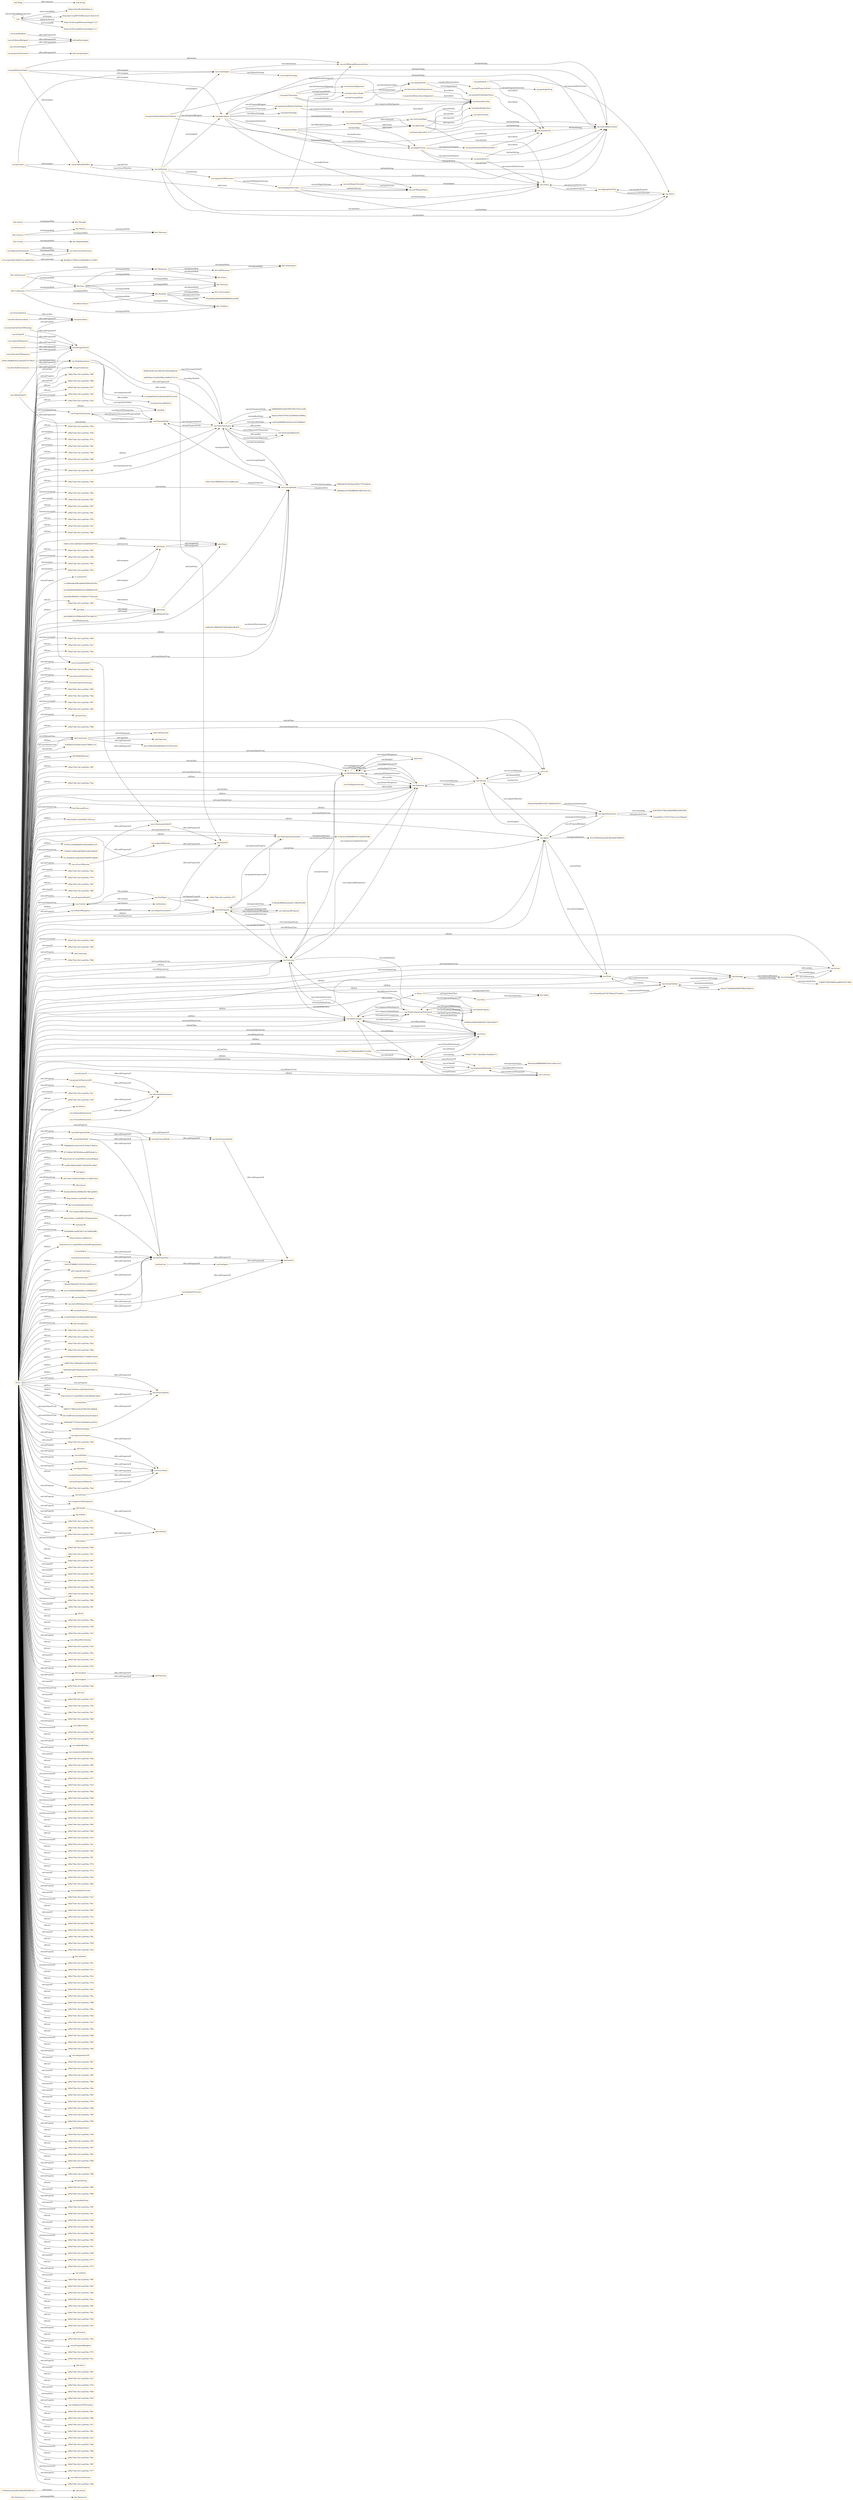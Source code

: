digraph ar2dtool_diagram { 
rankdir=LR;
size="1501"
node [shape = rectangle, color="orange"]; "bhv:Dominance" "odrl:Action" "odrl:LeftOperand" "3e0911f9fd89cd5a140a2f3f753794c9" "0cff3b633cf2cb8e5cfeda75f9921a1f" "odrl:RightOperand" "vae:PropertyTaxonomy" "bhv:PersonalFocus" "bhv:Hedonism" "vae:NodeImportance" "http://xmlns.com/foaf/0.1/Person" "bdfdbbb681babd5369729275e5a12afd" "9aabcce0d101876a7220940dc43df6ba" "bhv:Universalism" "7b7f413c5da9d8d456c56a2a606ccce5" "d5f1e761b7ff58f0d32101142864cad1" "vae:Value" "bhv:Stimulation" "odrl:Policy" "bhv:Achievement" "bhv:Value" "17febd2133645ed87fd633e0047d02d5" "41c5e40dc8c1dabcd42676485974db9d" "odrl:Operator" "6dcd6f1e739361a3cf82900b17c33483" "b10a5acee08efdf839197ad22f501f8a" "vae:VaeProperty" "7698d6fe97e93e518187420ef7cf943d" "8715494a7467b026eaceaf6f3b2a8c1a" "vae:Outcome" "http://www.w3.org/2006/vcard/ns#Agent" "vae:MultiInputOutcome" "be9183b10796a5af443f89d33d618363" "vae:AlignmentStatement" "bhv:Dependability" "bhv:Caring" "odrl:Asset" "bhv:Nature" "vae:Generalization" "cacff4c36891d5bf01750436591e49ef" "43c433902f22ae56074bc9428760067b" "vae:Context" "vae:VaeStatement" "vae:ActionOnState" "dul:Agent" "9d9bb401670bc9aa2382e77551dfbc6c" "vae:ValueTaxonomy" "bhv:Security" "vae:ConceptNode" "e827c6b15595952939db13130f457024" "rdfs:Literal" "bhv:Tolerance" "vae:System" "0a5ebe29d542c0688b30e7dff1aa8494" "bhv:Humility" "27606379561fbff32eadf81fb3017964" "http://xmlns.com/foaf/0.1/Agent" "f4d9121bfc1a863b025c26d65fb90764" "d4ea517d38d8e6084f97ffbd236d4221" "odrl:Party" "cc7ca16a51b815d92d73ce14fa67fcae" "vae:Norm" "bhv:GrowthAndAnxietyFree" "vae:User" "vae:Sequence" "vae:AgentStatement" "f52a6288ad469ad0660f98fe8cec636f" "http://xmlns.com/foaf/0.1/Organization" "e859fa4cf39db3d88259c72db53e6457" "bhv:Tradition" "0db9d4a1407892ff8b6b7d6674c6c1b2" "vae:VaeObject" "60d81db3bc5ea19810fc35402ab8d16e" "vc:Value" "vae:TaxonomyAlignment" "xsd:anyURI" "vae:Strategy" "vae:Agent" "bhv:Benevolence" "vae:FinalInputOutcome" "bhv:Conformity" "vae:Action" "6243bb0fce3afd25027c3e7daf81b8fb" "http://schema.org/Person" "http://www.w3.org/2006/vcard/ns#Organization" "d616a5aafdf866064670cb116fece7e4" "bhv:Resources" "fce9147989ffe7c02543192a5f1caccc" "vae:AwarenessStatement" "vae:ActingAgent" "odrl:LogicalConstraint" "vae:ValueConcept" "vae:PropertyNode" "vae:ValueProperty" "vae:ValueComparisonStatement" "dul:Event" "38aa935fd0ebf073f159c7ac86bb7f15" "vae:Criterion" "bhv:Thought" "81e19eba620e2673672f6ee257ea461e" "vae:State" "bhv:Face" "0fae0c93bfc8993230213db6a41f201f" "cdc12500fe8390066801e19f598fd4d7" "vae:VaePropertyStatement" "a7ad2f7f2947222388ee95f69348c04e" "bhv:SocialFocus" "a7bf2e775f417cfb458ee7fcb94be71c" "1c1df40e49a2983ab84443945e507fdc" "odrl:Constraint" "7aead03f2127763737da13c2a7d0abe9" "vae:OptimizedProperty" "178c9a0ceaa2ee0b1844d39f24861fe2" "2701f93484b062056b371e0fd651be04" "bhv:Action" "21cfaab659cf103a0b30ac88353ccdc8" "c296b72fe1799ba66cf14a3942c8726c" "odrl:Rule" "6495a403a6670ae6aea018c6f138d55b" "bhv:Power" "vae:ImportanceRelation" "6ec1d38f3af024d83bb20721935ca322" "be2e5f6cf98e691133580a07176d1ea8" "a0b629ae134cbb209bac5af0b437a7cd" "http://schema.org/Organization" "b7bb5dc8989ade2ad5d112fba581df4f" "http://www.w3.org/2006/vcard/ns#Individual" "eb472b4990ffc2bed3c21cb232098af2" "badc07494e47774984cb828b5337a2bd" "bc24b994f3826f4842631e86f8ba67d9" "vae:ArgumentStatement" "69bf7277f99cdcd5e479f2256138d9e6" "a02c9d6634105f4be9cfb578c3dde747" "bhv:SelfDirection" "bhv:Concern" "bhv:SelfProtectionAndAnxietyAvoidance" "200f28d87751935c522b04dc0cab522c" "cab6ae87c980824872081bd6ee28c834" ; /*classes style*/
	"bhv:Action" -> "bhv:Thought" [ label = "owl:disjointWith" ];
	"vae:isInputOfSequence" -> "dul:isProperPartOf" [ label = "rdfs:subPropertyOf" ];
	"dul:isProperPartOf" -> "dul:isPartOf" [ label = "rdfs:subPropertyOf" ];
	"vae:hasConceptNode" -> "vae:hasTaxonomyNode" [ label = "rdfs:subPropertyOf" ];
	"vae:ConceptNode" -> "vae:PropertyNode" [ label = "owl:disjointWith" ];
	"vae:argumentAlign" -> "vae:criterionAlign" [ label = "vae:isBasedOnCriterion" ];
	"vae:argumentAlign" -> "vae:alignPremise" [ label = "vae:hasPremise" ];
	"vae:argumentAlign" -> "vae:alignClaim" [ label = "vae:hasClaim" ];
	"vae:argumentAlign" -> "vae:taxProblemContext" [ label = "dul:hasSetting" ];
	"vae:isTaxonomyNodeOf" -> "dul:isPartOf" [ label = "rdfs:subPropertyOf" ];
	"vae:proposesStatement" -> "dul:conceptualizes" [ label = "rdfs:subPropertyOf" ];
	"vae:ArgumentStatement" -> "d616a5aafdf866064670cb116fece7e4" [ label = "owl:equivalentClass" ];
	"vae:hasTaxonomyNode" -> "dul:hasPart" [ label = "rdfs:subPropertyOf" ];
	"vae:giniPropertyNode" -> "vae:giniIndexProp" [ label = "vae:hasPropertyTaxonomy" ];
	"vae:benvolenceNodeImportance" -> "vae:benevolenceTax" [ label = "dul:isAbout" ];
	"vae:directlyGeneralizes" -> "vae:generalizes" [ label = "rdfs:subPropertyOf" ];
	"vae:multiInputOutcome2" -> "vae:actOfPayingTaxes" [ label = "vae:hasOutcome" ];
	"vae:multiInputOutcome2" -> "vae:state2" [ label = "vae:hasInput" ];
	"bhv:Hedonism" -> "bhv:Stimulation" [ label = "owl:disjointWith" ];
	"bhv:Hedonism" -> "bhv:SelfDirection" [ label = "owl:disjointWith" ];
	"bhv:Hedonism" -> "bhv:Power" [ label = "owl:disjointWith" ];
	"vae:isPremiseOf" -> "dul:isProperPartOf" [ label = "rdfs:subPropertyOf" ];
	"vae:isTestedInStatement" -> "vae:isPresentInStatement" [ label = "rdfs:subPropertyOf" ];
	"vae:giniIndex0_3" -> "vae:state1" [ label = "vae:measuredOnOutcome" ];
	"vae:giniIndex0_3" -> "vae:equalityTax" [ label = "dul:isAbout" ];
	"vae:madeByAgent" -> "dul:hasParticipant" [ label = "rdfs:subPropertyOf" ];
	"vae:isOutcomeOfSequence" -> "dul:isProperPartOf" [ label = "rdfs:subPropertyOf" ];
	"vae:hasInput" -> "dul:hasProperPart" [ label = "rdfs:subPropertyOf" ];
	"vae:hasUser" -> "vae:hasAgent" [ label = "rdfs:subPropertyOf" ];
	"vae:equalityTax" -> "vae:taxProblemContext" [ label = "dul:hasSetting" ];
	"bhv:SelfDirection" -> "bhv:Stimulation" [ label = "owl:disjointWith" ];
	"vae:hasActionOnState" -> "dul:hasProperPart" [ label = "rdfs:subPropertyOf" ];
	"vae:AgentStatement" -> "7aead03f2127763737da13c2a7d0abe9" [ label = "owl:equivalentClass" ];
	"vae:hasPropertyNode" -> "vae:hasTaxonomyNode" [ label = "rdfs:subPropertyOf" ];
	"vae:hasPropertyNode" -> "dul:hasProperPart" [ label = "rdfs:subPropertyOf" ];
	"vae:payMinimumTaxes" -> "vae:problemModeller" [ label = "odrl:assigner" ];
	"vae:payMinimumTaxes" -> "vae:payerAgent" [ label = "odrl:assignee" ];
	"vae:payMinimumTaxes" -> "vae:evaderAgent" [ label = "odrl:assignee" ];
	"vae:payMinimumTaxes" -> "vae:actOfPayingMiniumumTaxes" [ label = "odrl:action" ];
	"vae:equalityNode" -> "vae:equalityNodeImportance" [ label = "vae:hasImportance" ];
	"vae:equalityNode" -> "vae:giniPropertyNode" [ label = "vae:directlyGeneralizes" ];
	"vae:hasPropertyOfSuperior" -> "vae:coversItem" [ label = "rdfs:subPropertyOf" ];
	"vae:isPropertyNodeOf" -> "vae:isTaxonomyNodeOf" [ label = "rdfs:subPropertyOf" ];
	"vae:hasOutcome" -> "dul:hasProperPart" [ label = "rdfs:subPropertyOf" ];
	"vae:alignPremise" -> "vae:equalityTax" [ label = "vae:withValue" ];
	"vae:alignPremise" -> "vae:state2" [ label = "vae:onEntity" ];
	"vae:alignPremise" -> "vae:giniIndexSatisfiedThreshold0_7" [ label = "vae:expressesProperty" ];
	"vae:alignPremise" -> "vae:giniIndex0_9" [ label = "vae:expressesProperty" ];
	"vae:alignPremise" -> "vae:taxProblemContext" [ label = "dul:hasSetting" ];
	"bhv:Dominance" -> "bhv:Resources" [ label = "owl:disjointWith" ];
	"vae:isEntityOf" -> "vae:isPresentInStatement" [ label = "rdfs:subPropertyOf" ];
	"vae:Value" -> "bhv:Value" [ label = "owl:equivalentClass" ];
	"vae:MultiInputOutcome" -> "vae:Sequence" [ label = "rdfs:seeAlso" ];
	"vae:propertyExpressedAt" -> "vae:isPresentInStatement" [ label = "rdfs:subPropertyOf" ];
	"vae:payerAgent" -> "vae:importanceRelationTaxPayer" [ label = "vae:proposesStatement" ];
	"vae:payerAgent" -> "vae:argumentAlign" [ label = "vae:proposesStatement" ];
	"vae:payerAgent" -> "vae:alignPremise" [ label = "vae:proposesStatement" ];
	"vae:payerAgent" -> "vae:alignClaim" [ label = "vae:proposesStatement" ];
	"vae:payerAgent" -> "vae:actOfPayingTaxes" [ label = "vae:makesAction" ];
	"vae:payerAgent" -> "vae:payerStrategy" [ label = "vae:followsStrategy" ];
	"vae:payerAgent" -> "vae:taxProblemContext" [ label = "dul:hasSetting" ];
	"vae:hasState" -> "dul:isParticipantIn" [ label = "rdfs:subPropertyOf" ];
	"vae:AwarenessStatement" -> "vae:AlignmentStatement" [ label = "rdfs:seeAlso" ];
	"vae:isConceptNodeOf" -> "vae:isTaxonomyNodeOf" [ label = "rdfs:subPropertyOf" ];
	"bhv:Caring" -> "bhv:Dependability" [ label = "owl:disjointWith" ];
	"vae:payTaxes" -> "vae:problemModeller" [ label = "odrl:assigner" ];
	"vae:payTaxes" -> "vae:evaderAgent" [ label = "odrl:assignee" ];
	"vae:payTaxes" -> "vae:actOfPayingTaxes" [ label = "odrl:action" ];
	"vae:hasRootNode" -> "vae:hasConceptNode" [ label = "rdfs:subPropertyOf" ];
	"vae:hasRootNode" -> "dul:hasProperPart" [ label = "rdfs:subPropertyOf" ];
	"vae:isAgentOfSystem" -> "dul:isPartOf" [ label = "rdfs:subPropertyOf" ];
	"vae:aggregationSum" -> "vae:state2" [ label = "vae:measuredOnOutcome" ];
	"vae:aggregationSum" -> "vae:state1" [ label = "vae:measuredOnOutcome" ];
	"vae:ValueConcept" -> "vc:Value" [ label = "rdfs:seeAlso" ];
	"vae:state1" -> "vae:aggregationSum" [ label = "vae:satisfiesProperty" ];
	"vae:ActingAgent" -> "27606379561fbff32eadf81fb3017964" [ label = "owl:equivalentClass" ];
	"vae:isInputOutcomeOf" -> "dul:isPartOf" [ label = "rdfs:subPropertyOf" ];
	"bhv:Concern" -> "bhv:Tolerance" [ label = "owl:disjointWith" ];
	"bhv:Concern" -> "bhv:Nature" [ label = "owl:disjointWith" ];
	"vae:payerTaxonomy" -> "vae:taxonomAlignment" [ label = "vae:hasTaxonomyAlignment" ];
	"vae:payerTaxonomy" -> "vae:benevolenceNode" [ label = "vae:hasRootNode" ];
	"vae:payerTaxonomy" -> "vae:equalityNode" [ label = "vae:hasConceptNode" ];
	"vae:payerTaxonomy" -> "vae:benevolenceNode" [ label = "vae:hasConceptNode" ];
	"vae:giniIndex0_9" -> "vae:state2" [ label = "vae:measuredOnOutcome" ];
	"vae:giniIndex0_9" -> "vae:equalityTax" [ label = "dul:isAbout" ];
	"vae:isRootNodeOf" -> "vae:isConceptNodeOf" [ label = "rdfs:subPropertyOf" ];
	"vae:isRootNodeOf" -> "dul:isProperPartOf" [ label = "rdfs:subPropertyOf" ];
	"vae:problemModeller" -> "vae:taxSystem" [ label = "vae:isUserOfSystem" ];
	"vae:expressesProperty" -> "vae:coversItem" [ label = "rdfs:subPropertyOf" ];
	"vae:directlyParticularizes" -> "vae:particularizes" [ label = "rdfs:subPropertyOf" ];
	"vae:taxSystem" -> "vae:problemModeller" [ label = "vae:hasUser" ];
	"vae:taxSystem" -> "vae:sequenceOfOutcomes" [ label = "vae:hasTrace" ];
	"vae:taxSystem" -> "vae:state2" [ label = "vae:hasState" ];
	"vae:taxSystem" -> "vae:state1" [ label = "vae:hasState" ];
	"vae:taxSystem" -> "vae:payerAgent" [ label = "vae:hasAgent" ];
	"vae:taxSystem" -> "vae:evaderAgent" [ label = "vae:hasAgent" ];
	"vae:taxSystem" -> "vae:taxProblemContext" [ label = "dul:hasSetting" ];
	"vae:hasAgent" -> "dul:hasPart" [ label = "rdfs:subPropertyOf" ];
	"vae:isFollowedByAgent" -> "dul:hasParticipant" [ label = "rdfs:subPropertyOf" ];
	"bhv:Nature" -> "bhv:Tolerance" [ label = "owl:disjointWith" ];
	"vae:criterionAlign" -> "vae:alignPremise" [ label = "odrl:target" ];
	"vae:criterionAlign" -> "vae:constraintAlign" [ label = "odrl:constraint" ];
	"vae:criterionAlign" -> "vae:alignClaim" [ label = "odrl:action" ];
	"vae:criterionAlign" -> "vae:benevolenceTax" [ label = "dul:isAbout" ];
	"vae:ValueComparisonStatement" -> "e859fa4cf39db3d88259c72db53e6457" [ label = "owl:equivalentClass" ];
	"vae:ValueTaxonomy" -> "vae:TaxonomyAlignment" [ label = "rdfs:seeAlso" ];
	"vae:ValueTaxonomy" -> "eb472b4990ffc2bed3c21cb232098af2" [ label = "owl:equivalentClass" ];
	"vae:importanceRelationTaxPayer" -> "vae:payerAgent" [ label = "vae:isProposedByAgent" ];
	"vae:importanceRelationTaxPayer" -> "vae:benevolenceTax" [ label = "vae:comparisonHasSuperior" ];
	"vae:importanceRelationTaxPayer" -> "vae:achievementTax" [ label = "vae:comparisonHasInferior" ];
	"vae:System" -> "vae:User" [ label = "owl:disjointWith" ];
	"vae:followsStrategy" -> "dul:isParticipantIn" [ label = "rdfs:subPropertyOf" ];
	"vae:hasPropertyOfInferior" -> "vae:coversItem" [ label = "rdfs:subPropertyOf" ];
	"vae:composedBySequence" -> "dul:hasProperPart" [ label = "rdfs:subPropertyOf" ];
	"vae:isActionOnStateOfStrategy" -> "dul:isProperPartOf" [ label = "rdfs:subPropertyOf" ];
	"dul:hasProperPart" -> "dul:hasPart" [ label = "rdfs:subPropertyOf" ];
	"vae:startsWithInputOutcome" -> "vae:hasInputOutcome" [ label = "rdfs:subPropertyOf" ];
	"vae:startsWithInputOutcome" -> "dul:hasProperPart" [ label = "rdfs:subPropertyOf" ];
	"bhv:Humility" -> "bhv:Universalism" [ label = "owl:disjointWith" ];
	"bhv:Humility" -> "bhv:Tradition" [ label = "owl:disjointWith" ];
	"bhv:Humility" -> "bhv:Security" [ label = "owl:disjointWith" ];
	"bhv:Humility" -> "f52a6288ad469ad0660f98fe8cec636f" [ label = "owl:equivalentClass" ];
	"vae:FinalInputOutcome" -> "vae:Sequence" [ label = "rdfs:seeAlso" ];
	"odrl:target" -> "odrl:relation" [ label = "rdfs:subPropertyOf" ];
	"vae:benevolenceDef" -> "vae:benevolenceTax" [ label = "dul:satisfies" ];
	"vae:benevolenceDef" -> "vae:taxProblemContext" [ label = "dul:hasSetting" ];
	"vae:makesAction" -> "dul:isParticipantIn" [ label = "rdfs:subPropertyOf" ];
	"vae:withValue" -> "vae:coversItem" [ label = "rdfs:subPropertyOf" ];
	"vae:constraintAlign" -> "vae:sameContext" [ label = "odrl:operator" ];
	"vae:constraintAlign" -> "vae:logicalImplication" [ label = "odrl:operator" ];
	"vae:VaeObject" -> "vae:Context" [ label = "rdfs:seeAlso" ];
	"vae:VaeObject" -> "-290a75de:18c1caa034a:-7f7f" [ label = "owl:disjointUnionOf" ];
	"vae:VaeObject" -> "vae:VaeProperty" [ label = "owl:disjointWith" ];
	"vae:TaxonomyAlignment" -> "vae:ValueTaxonomy" [ label = "rdfs:seeAlso" ];
	"vae:generalizationRelationTaxPayer" -> "vae:payerAgent" [ label = "vae:isProposedByAgent" ];
	"vae:generalizationRelationTaxPayer" -> "vae:benevolenceTax" [ label = "vae:comparisonHasSuperior" ];
	"vae:generalizationRelationTaxPayer" -> "vae:equalityTax" [ label = "vae:comparisonHasInferior" ];
	"bhv:Achievement" -> "bhv:Hedonism" [ label = "owl:disjointWith" ];
	"bhv:Achievement" -> "bhv:Face" [ label = "owl:disjointWith" ];
	"vae:alignClaim" -> "vae:benevolenceTax" [ label = "vae:withValue" ];
	"vae:alignClaim" -> "vae:state2" [ label = "vae:onEntity" ];
	"vae:alignClaim" -> "vae:taxProblemContext" [ label = "dul:hasSetting" ];
	"vae:actOfPayingMiniumumTaxes" -> "vae:taxProblemContext" [ label = "dul:hasSetting" ];
	"vae:NodeImportance" -> "vae:ValueTaxonomy" [ label = "rdfs:seeAlso" ];
	"vae:NodeImportance" -> "vae:ImportanceRelation" [ label = "rdfs:seeAlso" ];
	"vae:multiInputOutcome1" -> "vae:multiInputOutcome2" [ label = "vae:nextInputOutcome" ];
	"vae:multiInputOutcome1" -> "vae:state2" [ label = "vae:hasOutcome" ];
	"vae:multiInputOutcome1" -> "vae:actOfPayingTaxes" [ label = "vae:hasOutcome" ];
	"vae:multiInputOutcome1" -> "vae:actOfPayingMiniumumTaxes" [ label = "vae:hasOutcome" ];
	"vae:multiInputOutcome1" -> "vae:state1" [ label = "vae:hasInput" ];
	"vae:Action" -> "vae:ActingAgent" [ label = "rdfs:seeAlso" ];
	"vae:isValuedInStatement" -> "vae:isPresentInStatement" [ label = "rdfs:subPropertyOf" ];
	"vae:sequenceOfOutcomes" -> "vae:multiInputOutcome1" [ label = "vae:startsWithInputOutcome" ];
	"vae:sequenceOfOutcomes" -> "vae:taxProblemContext" [ label = "dul:hasSetting" ];
	"odrl:output" -> "odrl:relation" [ label = "rdfs:subPropertyOf" ];
	"vae:withNorm" -> "vae:coversItem" [ label = "rdfs:subPropertyOf" ];
	"vae:isClaimOf" -> "dul:isProperPartOf" [ label = "rdfs:subPropertyOf" ];
	"vae:hasInputOutcome" -> "dul:hasPart" [ label = "rdfs:subPropertyOf" ];
	"vae:evaderAgent" -> "vae:actOfPayingMiniumumTaxes" [ label = "vae:makesAction" ];
	"vae:evaderAgent" -> "vae:evaderStrategy" [ label = "vae:followsStrategy" ];
	"vae:evaderAgent" -> "vae:taxProblemContext" [ label = "dul:hasSetting" ];
	"vae:" -> "https://chowlk.linkeddata.es" [ label = "mod:createdWith" ];
	"vae:" -> "http://purl.org/NET/rdflicense/cc-by4.0.ttl" [ label = "dc:license" ];
	"vae:" -> "vae:" [ label = "vann:preferredNamespaceUri" ];
	"vae:" -> "https://w3id.org/def/vaeontology/1.0.0" [ label = "owl:priorVersion" ];
	"vae:" -> "https://w3id.org/def/vaeontology/1.0.1" [ label = "owl:versionIRI" ];
	"bhv:Conformity" -> "bhv:Tradition" [ label = "owl:disjointWith" ];
	"bhv:Conformity" -> "bhv:Security" [ label = "owl:disjointWith" ];
	"bhv:Conformity" -> "bhv:Humility" [ label = "owl:disjointWith" ];
	"bhv:Conformity" -> "bhv:Face" [ label = "owl:disjointWith" ];
	"vae:isStateOfAgent" -> "dul:hasParticipant" [ label = "rdfs:subPropertyOf" ];
	"vae:Generalization" -> "vae:generalizes" [ label = "rdfs:seeAlso" ];
	"vae:Context" -> "vae:VaeObject" [ label = "rdfs:seeAlso" ];
	"NULL" -> "6243bb0fce3afd25027c3e7daf81b8fb" [ label = "owl:someValuesFrom" ];
	"NULL" -> "vae:VaeStatement" [ label = "owl:onClass" ];
	"NULL" -> "-290a75de:18c1caa034a:-7f4c" [ label = "rdf:rest" ];
	"NULL" -> "-290a75de:18c1caa034a:-7f67" [ label = "rdf:rest" ];
	"NULL" -> "-290a75de:18c1caa034a:-7fc1" [ label = "owl:unionOf" ];
	"NULL" -> "-290a75de:18c1caa034a:-7fd3" [ label = "owl:unionOf" ];
	"NULL" -> "vae:hasConceptNode" [ label = "owl:onProperty" ];
	"NULL" -> "-290a75de:18c1caa034a:-7f79" [ label = "owl:unionOf" ];
	"NULL" -> "-290a75de:18c1caa034a:-7f6d" [ label = "rdf:rest" ];
	"NULL" -> "bhv:PersonalFocus" [ label = "owl:someValuesFrom" ];
	"NULL" -> "-290a75de:18c1caa034a:-7fae" [ label = "rdf:rest" ];
	"NULL" -> "0a5ebe29d542c0688b30e7dff1aa8494" [ label = "owl:allValuesFrom" ];
	"NULL" -> "-290a75de:18c1caa034a:-7f99" [ label = "owl:intersectionOf" ];
	"NULL" -> "-290a75de:18c1caa034a:-7ffc" [ label = "owl:unionOf" ];
	"NULL" -> "rdf:nil" [ label = "rdf:rest" ];
	"NULL" -> "-290a75de:18c1caa034a:-7f8e" [ label = "rdf:rest" ];
	"NULL" -> "-290a75de:18c1caa034a:-7f58" [ label = "rdf:rest" ];
	"NULL" -> "-290a75de:18c1caa034a:-7fcf" [ label = "rdf:rest" ];
	"NULL" -> "vae:isBasedOnCriterion" [ label = "owl:onProperty" ];
	"NULL" -> "-290a75de:18c1caa034a:-7fa5" [ label = "rdf:rest" ];
	"NULL" -> "-290a75de:18c1caa034a:-7f5e" [ label = "rdf:rest" ];
	"NULL" -> "vae:ConceptNode" [ label = "rdf:first" ];
	"NULL" -> "vae:PropertyNode" [ label = "rdf:first" ];
	"NULL" -> "-290a75de:18c1caa034a:-7fe4" [ label = "owl:unionOf" ];
	"NULL" -> "-290a75de:18c1caa034a:-7fc6" [ label = "rdf:rest" ];
	"NULL" -> "odrl:assignee" [ label = "owl:onProperty" ];
	"NULL" -> "vae:ConceptNode" [ label = "owl:someValuesFrom" ];
	"NULL" -> "vae:particularizes" [ label = "owl:onProperty" ];
	"NULL" -> "vae:expressesProperty" [ label = "owl:onProperty" ];
	"NULL" -> "-290a75de:18c1caa034a:-7fad" [ label = "owl:unionOf" ];
	"NULL" -> "owl:real" [ label = "owl:someValuesFrom" ];
	"NULL" -> "-290a75de:18c1caa034a:-7fc3" [ label = "owl:unionOf" ];
	"NULL" -> "-290a75de:18c1caa034a:-7f4f" [ label = "rdf:rest" ];
	"NULL" -> "-290a75de:18c1caa034a:-7fe7" [ label = "rdf:rest" ];
	"NULL" -> "-290a75de:18c1caa034a:-7f80" [ label = "rdf:rest" ];
	"NULL" -> "vae:VaePropertyStatement" [ label = "rdf:first" ];
	"NULL" -> "vae:reflectsValue" [ label = "owl:onProperty" ];
	"NULL" -> "odrl:LogicalConstraint" [ label = "rdf:first" ];
	"NULL" -> "-290a75de:18c1caa034a:-7fa9" [ label = "owl:intersectionOf" ];
	"NULL" -> "fce9147989ffe7c02543192a5f1caccc" [ label = "rdf:first" ];
	"NULL" -> "vae:onEntity" [ label = "owl:onProperty" ];
	"NULL" -> "http://xmlns.com/foaf/0.1/Person" [ label = "rdf:first" ];
	"NULL" -> "-290a75de:18c1caa034a:-7f50" [ label = "rdf:rest" ];
	"NULL" -> "vae:abidesByValue" [ label = "owl:onProperty" ];
	"NULL" -> "vae:comparisonHasInferior" [ label = "owl:onProperty" ];
	"NULL" -> "dul:Agent" [ label = "rdf:first" ];
	"NULL" -> "-290a75de:18c1caa034a:-7fda" [ label = "owl:unionOf" ];
	"NULL" -> "vae:isUserOfSystem" [ label = "owl:onProperty" ];
	"NULL" -> "vae:ActionOnState" [ label = "rdf:first" ];
	"NULL" -> "http://www.w3.org/2006/vcard/ns#Agent" [ label = "rdf:first" ];
	"NULL" -> "vae:Criterion" [ label = "owl:allValuesFrom" ];
	"NULL" -> "odrl:Constraint" [ label = "owl:allValuesFrom" ];
	"NULL" -> "-290a75de:18c1caa034a:-7ff9" [ label = "rdf:rest" ];
	"NULL" -> "vae:PropertyNode" [ label = "owl:onClass" ];
	"NULL" -> "-290a75de:18c1caa034a:-7f92" [ label = "rdf:rest" ];
	"NULL" -> "bhv:GrowthAndAnxietyFree" [ label = "owl:someValuesFrom" ];
	"NULL" -> "vae:withValue" [ label = "owl:onProperty" ];
	"NULL" -> "vae:Strategy" [ label = "owl:someValuesFrom" ];
	"NULL" -> "-290a75de:18c1caa034a:-7f71" [ label = "owl:intersectionOf" ];
	"NULL" -> "vae:ConceptNode" [ label = "owl:onClass" ];
	"NULL" -> "vae:Action" [ label = "rdf:first" ];
	"NULL" -> "-290a75de:18c1caa034a:-7fc9" [ label = "rdf:rest" ];
	"NULL" -> "-290a75de:18c1caa034a:-7f62" [ label = "rdf:rest" ];
	"NULL" -> "vae:MultiInputOutcome" [ label = "owl:someValuesFrom" ];
	"NULL" -> "-290a75de:18c1caa034a:-7fd8" [ label = "owl:unionOf" ];
	"NULL" -> "-290a75de:18c1caa034a:-7fb9" [ label = "owl:intersectionOf" ];
	"NULL" -> "-290a75de:18c1caa034a:-7fa1" [ label = "owl:unionOf" ];
	"NULL" -> "-290a75de:18c1caa034a:-7fa3" [ label = "owl:intersectionOf" ];
	"NULL" -> "-290a75de:18c1caa034a:-7f83" [ label = "rdf:rest" ];
	"NULL" -> "vae:Sequence" [ label = "owl:someValuesFrom" ];
	"NULL" -> "http://www.w3.org/2006/vcard/ns#Individual" [ label = "rdf:first" ];
	"NULL" -> "-290a75de:18c1caa034a:-7fd0" [ label = "rdf:rest" ];
	"NULL" -> "-290a75de:18c1caa034a:-7f53" [ label = "rdf:rest" ];
	"NULL" -> "vae:startsWithInputOutcome" [ label = "owl:onProperty" ];
	"NULL" -> "cdc12500fe8390066801e19f598fd4d7" [ label = "owl:allValuesFrom" ];
	"NULL" -> "-290a75de:18c1caa034a:-7fac" [ label = "owl:intersectionOf" ];
	"NULL" -> "-290a75de:18c1caa034a:-7fa0" [ label = "rdf:rest" ];
	"NULL" -> "-290a75de:18c1caa034a:-7ff1" [ label = "rdf:rest" ];
	"NULL" -> "-290a75de:18c1caa034a:-7f74" [ label = "rdf:rest" ];
	"NULL" -> "vae:Agent" [ label = "owl:onClass" ];
	"NULL" -> "-290a75de:18c1caa034a:-7f7a" [ label = "rdf:rest" ];
	"NULL" -> "vae:Agent" [ label = "owl:someValuesFrom" ];
	"NULL" -> "vae:isStartOfSequence" [ label = "owl:onProperty" ];
	"NULL" -> "-290a75de:18c1caa034a:-7feb" [ label = "owl:unionOf" ];
	"NULL" -> "-290a75de:18c1caa034a:-7fbb" [ label = "rdf:rest" ];
	"NULL" -> "vae:nextInputOutcome" [ label = "owl:onProperty" ];
	"NULL" -> "-290a75de:18c1caa034a:-7fc5" [ label = "owl:unionOf" ];
	"NULL" -> "7b7f413c5da9d8d456c56a2a606ccce5" [ label = "rdf:first" ];
	"NULL" -> "vae:Sequence" [ label = "owl:onClass" ];
	"NULL" -> "-290a75de:18c1caa034a:-7fb1" [ label = "owl:intersectionOf" ];
	"NULL" -> "vae:hasRootNode" [ label = "owl:onProperty" ];
	"NULL" -> "-290a75de:18c1caa034a:-7f65" [ label = "rdf:rest" ];
	"NULL" -> "-290a75de:18c1caa034a:-7fca" [ label = "owl:unionOf" ];
	"NULL" -> "vae:ValueTaxonomy" [ label = "rdf:first" ];
	"NULL" -> "-290a75de:18c1caa034a:-7f6b" [ label = "rdf:rest" ];
	"NULL" -> "-290a75de:18c1caa034a:-7fb2" [ label = "rdf:rest" ];
	"NULL" -> "vae:Outcome" [ label = "owl:someValuesFrom" ];
	"NULL" -> "dul:isParticipantIn" [ label = "owl:onProperty" ];
	"NULL" -> "http://schema.org/Organization" [ label = "rdf:first" ];
	"NULL" -> "-290a75de:18c1caa034a:-7ffa" [ label = "owl:unionOf" ];
	"NULL" -> "-290a75de:18c1caa034a:-7f56" [ label = "rdf:rest" ];
	"NULL" -> "vae:NodeImportance" [ label = "owl:onClass" ];
	"NULL" -> "-290a75de:18c1caa034a:-7fcd" [ label = "rdf:rest" ];
	"NULL" -> "bhv:attitude" [ label = "owl:onProperty" ];
	"NULL" -> "-290a75de:18c1caa034a:-7f5c" [ label = "rdf:rest" ];
	"NULL" -> "vae:Norm" [ label = "rdf:first" ];
	"NULL" -> "-290a75de:18c1caa034a:-7fce" [ label = "owl:intersectionOf" ];
	"NULL" -> "vae:VaeProperty" [ label = "rdf:first" ];
	"NULL" -> "-290a75de:18c1caa034a:-7fc4" [ label = "rdf:rest" ];
	"NULL" -> "-290a75de:18c1caa034a:-7f7d" [ label = "rdf:rest" ];
	"NULL" -> "-290a75de:18c1caa034a:-7fe0" [ label = "owl:unionOf" ];
	"NULL" -> "-290a75de:18c1caa034a:-7fbe" [ label = "rdf:rest" ];
	"NULL" -> "-290a75de:18c1caa034a:-7f98" [ label = "rdf:rest" ];
	"NULL" -> "-290a75de:18c1caa034a:-7f8a" [ label = "owl:unionOf" ];
	"NULL" -> "http://xmlns.com/foaf/0.1/Organization" [ label = "rdf:first" ];
	"NULL" -> "vae:Context" [ label = "rdf:first" ];
	"NULL" -> "-290a75de:18c1caa034a:-7f4d" [ label = "rdf:rest" ];
	"NULL" -> "69bf7277f99cdcd5e479f2256138d9e6" [ label = "rdf:first" ];
	"NULL" -> "-290a75de:18c1caa034a:-7fe5" [ label = "rdf:rest" ];
	"NULL" -> "-290a75de:18c1caa034a:-7f9e" [ label = "rdf:rest" ];
	"NULL" -> "vae:generalizes" [ label = "owl:onProperty" ];
	"NULL" -> "vae:Outcome" [ label = "owl:onClass" ];
	"NULL" -> "-290a75de:18c1caa034a:-7f68" [ label = "rdf:rest" ];
	"NULL" -> "-290a75de:18c1caa034a:-7fb5" [ label = "owl:intersectionOf" ];
	"NULL" -> "-290a75de:18c1caa034a:-7fdf" [ label = "rdf:rest" ];
	"NULL" -> "rdfs:Literal" [ label = "rdf:first" ];
	"NULL" -> "vae:isImportanceOf" [ label = "owl:onProperty" ];
	"NULL" -> "200f28d87751935c522b04dc0cab522c" [ label = "owl:someValuesFrom" ];
	"NULL" -> "-290a75de:18c1caa034a:-7fb7" [ label = "owl:unionOf" ];
	"NULL" -> "-290a75de:18c1caa034a:-7f6e" [ label = "rdf:rest" ];
	"NULL" -> "-290a75de:18c1caa034a:-7ff0" [ label = "owl:unionOf" ];
	"NULL" -> "-290a75de:18c1caa034a:-7f89" [ label = "rdf:rest" ];
	"NULL" -> "-290a75de:18c1caa034a:-7fde" [ label = "owl:unionOf" ];
	"NULL" -> "-290a75de:18c1caa034a:-7f95" [ label = "owl:unionOf" ];
	"NULL" -> "vae:ConceptNode" [ label = "owl:allValuesFrom" ];
	"NULL" -> "-290a75de:18c1caa034a:-7f76" [ label = "owl:unionOf" ];
	"NULL" -> "-290a75de:18c1caa034a:-7fd6" [ label = "rdf:rest" ];
	"NULL" -> "-290a75de:18c1caa034a:-7f8f" [ label = "rdf:rest" ];
	"NULL" -> "-290a75de:18c1caa034a:-7f59" [ label = "rdf:rest" ];
	"NULL" -> "vae:Norm" [ label = "owl:onClass" ];
	"NULL" -> "vae:hasImportance" [ label = "owl:onProperty" ];
	"NULL" -> "-290a75de:18c1caa034a:-7fa6" [ label = "rdf:rest" ];
	"NULL" -> "-290a75de:18c1caa034a:-7f5f" [ label = "rdf:rest" ];
	"NULL" -> "-290a75de:18c1caa034a:-7ff7" [ label = "rdf:rest" ];
	"NULL" -> "-290a75de:18c1caa034a:-7f8c" [ label = "owl:intersectionOf" ];
	"NULL" -> "-290a75de:18c1caa034a:-7f90" [ label = "rdf:rest" ];
	"NULL" -> "vae:satisfiesProperty" [ label = "owl:onProperty" ];
	"NULL" -> "a7ad2f7f2947222388ee95f69348c04e" [ label = "rdf:first" ];
	"NULL" -> "-290a75de:18c1caa034a:-7f6f" [ label = "owl:unionOf" ];
	"NULL" -> "dul:hasSetting" [ label = "owl:onProperty" ];
	"NULL" -> "vae:VaeStatement" [ label = "rdf:first" ];
	"NULL" -> "vae:PropertyTaxonomy" [ label = "owl:someValuesFrom" ];
	"NULL" -> "-290a75de:18c1caa034a:-7f60" [ label = "rdf:rest" ];
	"NULL" -> "-290a75de:18c1caa034a:-7f66" [ label = "owl:unionOf" ];
	"NULL" -> "vae:satisfiesNorm" [ label = "owl:onProperty" ];
	"NULL" -> "-290a75de:18c1caa034a:-7ff4" [ label = "owl:unionOf" ];
	"NULL" -> "-290a75de:18c1caa034a:-7fdc" [ label = "owl:intersectionOf" ];
	"NULL" -> "-290a75de:18c1caa034a:-7fe8" [ label = "rdf:rest" ];
	"NULL" -> "-290a75de:18c1caa034a:-7fb4" [ label = "owl:unionOf" ];
	"NULL" -> "xsd:anyURI" [ label = "rdf:first" ];
	"NULL" -> "odrl:Constraint" [ label = "rdf:first" ];
	"NULL" -> "-290a75de:18c1caa034a:-7fb8" [ label = "rdf:rest" ];
	"NULL" -> "-290a75de:18c1caa034a:-7f64" [ label = "owl:intersectionOf" ];
	"NULL" -> "-290a75de:18c1caa034a:-7f51" [ label = "rdf:rest" ];
	"NULL" -> "odrl:target" [ label = "owl:onProperty" ];
	"NULL" -> "6495a403a6670ae6aea018c6f138d55b" [ label = "rdf:first" ];
	"NULL" -> "-290a75de:18c1caa034a:-7fd9" [ label = "rdf:rest" ];
	"NULL" -> "-290a75de:18c1caa034a:-7f73" [ label = "owl:unionOf" ];
	"NULL" -> "-290a75de:18c1caa034a:-7f72" [ label = "rdf:rest" ];
	"NULL" -> "vae:makesAction" [ label = "owl:onProperty" ];
	"NULL" -> "vae:onState" [ label = "owl:onProperty" ];
	"NULL" -> "vae:VaeProperty" [ label = "owl:someValuesFrom" ];
	"NULL" -> "bhv:SelfProtectionAndAnxietyAvoidance" [ label = "owl:someValuesFrom" ];
	"NULL" -> "vae:Agent" [ label = "owl:allValuesFrom" ];
	"NULL" -> "http://schema.org/Person" [ label = "rdf:first" ];
	"NULL" -> "-290a75de:18c1caa034a:-7ff6" [ label = "owl:unionOf" ];
	"NULL" -> "-290a75de:18c1caa034a:-7f63" [ label = "rdf:rest" ];
	"NULL" -> "vae:isConceptNodeOf" [ label = "owl:onProperty" ];
	"NULL" -> "-290a75de:18c1caa034a:-7fb0" [ label = "rdf:rest" ];
	"NULL" -> "-290a75de:18c1caa034a:-7faa" [ label = "rdf:rest" ];
	"NULL" -> "vae:hasPropertyNode" [ label = "owl:onProperty" ];
	"NULL" -> "-290a75de:18c1caa034a:-7ffb" [ label = "rdf:rest" ];
	"NULL" -> "vae:VaePropertyStatement" [ label = "owl:someValuesFrom" ];
	"NULL" -> "-290a75de:18c1caa034a:-7fd1" [ label = "rdf:rest" ];
	"NULL" -> "-290a75de:18c1caa034a:-7f54" [ label = "rdf:rest" ];
	"NULL" -> "-290a75de:18c1caa034a:-7fcb" [ label = "rdf:rest" ];
	"NULL" -> "vae:Strategy" [ label = "rdf:first" ];
	"NULL" -> "vae:Outcome" [ label = "rdf:first" ];
	"NULL" -> "odrl:action" [ label = "owl:onProperty" ];
	"NULL" -> "-290a75de:18c1caa034a:-7f5a" [ label = "rdf:rest" ];
	"NULL" -> "odrl:Asset" [ label = "owl:allValuesFrom" ];
	"NULL" -> "vae:isProposedByAgent" [ label = "owl:onProperty" ];
	"NULL" -> "-290a75de:18c1caa034a:-7f75" [ label = "rdf:rest" ];
	"NULL" -> "-290a75de:18c1caa034a:-7fec" [ label = "rdf:rest" ];
	"NULL" -> "bhv:focus" [ label = "owl:onProperty" ];
	"NULL" -> "-290a75de:18c1caa034a:-7f81" [ label = "owl:unionOf" ];
	"NULL" -> "-290a75de:18c1caa034a:-7fc2" [ label = "rdf:rest" ];
	"NULL" -> "-290a75de:18c1caa034a:-7f7b" [ label = "rdf:rest" ];
	"NULL" -> "-290a75de:18c1caa034a:-7f84" [ label = "owl:unionOf" ];
	"NULL" -> "-290a75de:18c1caa034a:-7f55" [ label = "owl:members" ];
	"NULL" -> "vae:isAlignmentOfTaxonomy" [ label = "owl:onProperty" ];
	"NULL" -> "2701f93484b062056b371e0fd651be04" [ label = "rdf:first" ];
	"NULL" -> "-290a75de:18c1caa034a:-7fbc" [ label = "rdf:rest" ];
	"NULL" -> "-290a75de:18c1caa034a:-7f96" [ label = "rdf:rest" ];
	"NULL" -> "-290a75de:18c1caa034a:-7fc7" [ label = "owl:unionOf" ];
	"NULL" -> "-290a75de:18c1caa034a:-7f9c" [ label = "rdf:rest" ];
	"NULL" -> "-290a75de:18c1caa034a:-7fe3" [ label = "rdf:rest" ];
	"NULL" -> "vae:MultiInputOutcome" [ label = "rdf:first" ];
	"NULL" -> "-290a75de:18c1caa034a:-7fdd" [ label = "rdf:rest" ];
	"NULL" -> "-290a75de:18c1caa034a:-7f9d" [ label = "owl:intersectionOf" ];
	"NULL" -> "-290a75de:18c1caa034a:-7fb3" [ label = "rdf:rest" ];
	"NULL" -> "-290a75de:18c1caa034a:-7f87" [ label = "rdf:rest" ];
	"NULL" -> "-290a75de:18c1caa034a:-7f77" [ label = "owl:intersectionOf" ];
	"NULL" -> "vae:influencesOutcome" [ label = "owl:onProperty" ];
	"NULL" -> "-290a75de:18c1caa034a:-7fd4" [ label = "rdf:rest" ];
	"NULL" -> "-290a75de:18c1caa034a:-7f9f" [ label = "owl:unionOf" ];
	"NULL" -> "-290a75de:18c1caa034a:-7f8d" [ label = "rdf:rest" ];
	"NULL" -> "vae:AgentStatement" [ label = "rdf:first" ];
	"NULL" -> "vae:propertyExpressedAt" [ label = "owl:onProperty" ];
	"NULL" -> "-290a75de:18c1caa034a:-7f57" [ label = "rdf:rest" ];
	"NULL" -> "-290a75de:18c1caa034a:-7faf" [ label = "owl:intersectionOf" ];
	"NULL" -> "odrl:assigner" [ label = "owl:onProperty" ];
	"NULL" -> "-290a75de:18c1caa034a:-7fa4" [ label = "rdf:rest" ];
	"NULL" -> "-290a75de:18c1caa034a:-7f5d" [ label = "rdf:rest" ];
	"NULL" -> "-290a75de:18c1caa034a:-7ff5" [ label = "rdf:rest" ];
	"NULL" -> "vae:Action" [ label = "owl:someValuesFrom" ];
	"NULL" -> "-290a75de:18c1caa034a:-7fee" [ label = "owl:unionOf" ];
	"NULL" -> "vae:Norm" [ label = "owl:someValuesFrom" ];
	"NULL" -> "-290a75de:18c1caa034a:-7f78" [ label = "rdf:rest" ];
	"NULL" -> "-290a75de:18c1caa034a:-7fef" [ label = "rdf:rest" ];
	"NULL" -> "-290a75de:18c1caa034a:-7ff8" [ label = "owl:unionOf" ];
	"NULL" -> "-290a75de:18c1caa034a:-7f5b" [ label = "owl:members" ];
	"NULL" -> "vae:ValueComparisonStatement" [ label = "rdf:first" ];
	"NULL" -> "-290a75de:18c1caa034a:-7f7e" [ label = "rdf:rest" ];
	"NULL" -> "-290a75de:18c1caa034a:-7f61" [ label = "owl:members" ];
	"NULL" -> "-290a75de:18c1caa034a:-7fbf" [ label = "rdf:rest" ];
	"NULL" -> "odrl:Rule" [ label = "rdf:first" ];
	"NULL" -> "-290a75de:18c1caa034a:-7f86" [ label = "owl:intersectionOf" ];
	"NULL" -> "-290a75de:18c1caa034a:-7fe6" [ label = "rdf:rest" ];
	"NULL" -> "bhv:SocialFocus" [ label = "owl:allValuesFrom" ];
	"NULL" -> "vae:hasPremise" [ label = "owl:onProperty" ];
	"NULL" -> "c296b72fe1799ba66cf14a3942c8726c" [ label = "rdf:first" ];
	"NULL" -> "vae:ValueConcept" [ label = "owl:someValuesFrom" ];
	"NULL" -> "-290a75de:18c1caa034a:-7f69" [ label = "rdf:rest" ];
	"NULL" -> "-290a75de:18c1caa034a:-7fa8" [ label = "owl:intersectionOf" ];
	"NULL" -> "-290a75de:18c1caa034a:-7fd5" [ label = "owl:unionOf" ];
	"NULL" -> "odrl:constraint" [ label = "owl:onProperty" ];
	"NULL" -> "vae:State" [ label = "owl:someValuesFrom" ];
	"NULL" -> "41c5e40dc8c1dabcd42676485974db9d" [ label = "rdf:first" ];
	"NULL" -> "-290a75de:18c1caa034a:-7fb6" [ label = "rdf:rest" ];
	"NULL" -> "vae:withNorm" [ label = "owl:onProperty" ];
	"NULL" -> "-290a75de:18c1caa034a:-7f6a" [ label = "owl:intersectionOf" ];
	"NULL" -> "-290a75de:18c1caa034a:-7ff2" [ label = "owl:unionOf" ];
	"NULL" -> "-290a75de:18c1caa034a:-7fd7" [ label = "rdf:rest" ];
	"NULL" -> "-290a75de:18c1caa034a:-7f6c" [ label = "owl:intersectionOf" ];
	"NULL" -> "-290a75de:18c1caa034a:-7f70" [ label = "rdf:rest" ];
	"NULL" -> "vae:Agent" [ label = "rdf:first" ];
	"NULL" -> "vae:ValueTaxonomy" [ label = "owl:someValuesFrom" ];
	"NULL" -> "-290a75de:18c1caa034a:-7fa7" [ label = "rdf:rest" ];
	"NULL" -> "vae:followsStrategy" [ label = "owl:onProperty" ];
	"NULL" -> "vae:Sequence" [ label = "rdf:first" ];
	"NULL" -> "-290a75de:18c1caa034a:-7f91" [ label = "rdf:rest" ];
	"NULL" -> "vae:perform" [ label = "owl:onProperty" ];
	"NULL" -> "-290a75de:18c1caa034a:-7fcc" [ label = "owl:unionOf" ];
	"NULL" -> "cacff4c36891d5bf01750436591e49ef" [ label = "rdf:first" ];
	"NULL" -> "-290a75de:18c1caa034a:-7fc8" [ label = "rdf:rest" ];
	"NULL" -> "dul:defines" [ label = "owl:onProperty" ];
	"NULL" -> "-290a75de:18c1caa034a:-7f88" [ label = "owl:intersectionOf" ];
	"NULL" -> "-290a75de:18c1caa034a:-7f4e" [ label = "owl:members" ];
	"NULL" -> "http://xmlns.com/foaf/0.1/Agent" [ label = "rdf:first" ];
	"NULL" -> "-290a75de:18c1caa034a:-7f52" [ label = "owl:members" ];
	"NULL" -> "vae:Norm" [ label = "owl:allValuesFrom" ];
	"NULL" -> "e827c6b15595952939db13130f457024" [ label = "owl:allValuesFrom" ];
	"NULL" -> "vae:ValueConcept" [ label = "owl:onClass" ];
	"NULL" -> "vc:commitsTo" [ label = "owl:onProperty" ];
	"NULL" -> "-290a75de:18c1caa034a:-7f82" [ label = "rdf:rest" ];
	"NULL" -> "-290a75de:18c1caa034a:-7f93" [ label = "owl:intersectionOf" ];
	"NULL" -> "odrl:Policy" [ label = "rdf:first" ];
	"NULL" -> "vae:Context" [ label = "owl:someValuesFrom" ];
	"NULL" -> "http://www.w3.org/2006/vcard/ns#Organization" [ label = "rdf:first" ];
	"NULL" -> "vae:hasTrace" [ label = "owl:onProperty" ];
	"NULL" -> "vae:Outcome" [ label = "owl:allValuesFrom" ];
	"NULL" -> "8715494a7467b026eaceaf6f3b2a8c1a" [ label = "owl:someValuesFrom" ];
	"NULL" -> "vae:AgentStatement" [ label = "owl:someValuesFrom" ];
	"NULL" -> "-290a75de:18c1caa034a:-7fea" [ label = "rdf:rest" ];
	"NULL" -> "vae:MultiInputOutcome" [ label = "owl:onClass" ];
	"NULL" -> "vae:ValueConcept" [ label = "rdf:first" ];
	"NULL" -> "-290a75de:18c1caa034a:-7fc0" [ label = "rdf:rest" ];
	"NULL" -> "odrl:RightOperand" [ label = "rdf:first" ];
	"NULL" -> "-290a75de:18c1caa034a:-7fba" [ label = "rdf:rest" ];
	"NULL" -> "-290a75de:18c1caa034a:-7f94" [ label = "rdf:rest" ];
	"NULL" -> "odrl:Constraint" [ label = "owl:someValuesFrom" ];
	"NULL" -> "vae:composedBySequence" [ label = "owl:onProperty" ];
	"NULL" -> "-290a75de:18c1caa034a:-7fe1" [ label = "rdf:rest" ];
	"NULL" -> "vae:Criterion" [ label = "rdf:first" ];
	"NULL" -> "-290a75de:18c1caa034a:-7f9a" [ label = "rdf:rest" ];
	"NULL" -> "vae:hasClaim" [ label = "owl:onProperty" ];
	"NULL" -> "-290a75de:18c1caa034a:-7fdb" [ label = "rdf:rest" ];
	"NULL" -> "vae:User" [ label = "owl:onClass" ];
	"NULL" -> "vae:VaeStatement" [ label = "owl:allValuesFrom" ];
	"NULL" -> "vae:measuredOnOutcome" [ label = "owl:onProperty" ];
	"NULL" -> "vae:hasPropertyTaxonomy" [ label = "owl:onProperty" ];
	"NULL" -> "-290a75de:18c1caa034a:-7f85" [ label = "rdf:rest" ];
	"NULL" -> "-290a75de:18c1caa034a:-7fab" [ label = "rdf:rest" ];
	"NULL" -> "7698d6fe97e93e518187420ef7cf943d" [ label = "owl:onClass" ];
	"NULL" -> "vae:State" [ label = "rdf:first" ];
	"NULL" -> "vae:System" [ label = "owl:someValuesFrom" ];
	"NULL" -> "-290a75de:18c1caa034a:-7f97" [ label = "owl:intersectionOf" ];
	"NULL" -> "-290a75de:18c1caa034a:-7fd2" [ label = "rdf:rest" ];
	"NULL" -> "-290a75de:18c1caa034a:-7f8b" [ label = "rdf:rest" ];
	"NULL" -> "38aa935fd0ebf073f159c7ac86bb7f15" [ label = "rdf:first" ];
	"NULL" -> "-290a75de:18c1caa034a:-7fa2" [ label = "rdf:rest" ];
	"NULL" -> "-290a75de:18c1caa034a:-7ff3" [ label = "rdf:rest" ];
	"NULL" -> "-290a75de:18c1caa034a:-7fe9" [ label = "owl:unionOf" ];
	"NULL" -> "rdf:value" [ label = "owl:onProperty" ];
	"NULL" -> "vae:shapesNorm" [ label = "owl:onProperty" ];
	"NULL" -> "-290a75de:18c1caa034a:-7fed" [ label = "rdf:rest" ];
	"NULL" -> "vae:User" [ label = "owl:someValuesFrom" ];
	"NULL" -> "vae:comparisonHasSuperior" [ label = "owl:onProperty" ];
	"NULL" -> "dul:isAbout" [ label = "owl:onProperty" ];
	"NULL" -> "0cff3b633cf2cb8e5cfeda75f9921a1f" [ label = "owl:onClass" ];
	"NULL" -> "-290a75de:18c1caa034a:-7f7c" [ label = "rdf:rest" ];
	"NULL" -> "-290a75de:18c1caa034a:-7fe2" [ label = "owl:unionOf" ];
	"NULL" -> "17febd2133645ed87fd633e0047d02d5" [ label = "owl:someValuesFrom" ];
	"NULL" -> "-290a75de:18c1caa034a:-7fbd" [ label = "rdf:rest" ];
	"NULL" -> "-290a75de:18c1caa034a:-7f9b" [ label = "owl:intersectionOf" ];
	"NULL" -> "vae:isPropertyNodeOf" [ label = "owl:onProperty" ];
	"vae:VaePropertyStatement" -> "b10a5acee08efdf839197ad22f501f8a" [ label = "owl:equivalentClass" ];
	"vae:isUserOfSystem" -> "vae:isAgentOfSystem" [ label = "rdfs:subPropertyOf" ];
	"vae:hasClaim" -> "dul:hasProperPart" [ label = "rdfs:subPropertyOf" ];
	"vae:state2" -> "vae:aggregationSum" [ label = "vae:satisfiesProperty" ];
	"vc:Value" -> "bhv:Value" [ label = "owl:equivalentClass" ];
	"vc:Value" -> "vae:Value" [ label = "owl:equivalentClass" ];
	"vae:Agent" -> "43c433902f22ae56074bc9428760067b" [ label = "owl:equivalentClass" ];
	"vae:VaeProperty" -> "b7bb5dc8989ade2ad5d112fba581df4f" [ label = "owl:equivalentClass" ];
	"bhv:Face" -> "bhv:Tradition" [ label = "owl:disjointWith" ];
	"bhv:Face" -> "bhv:Security" [ label = "owl:disjointWith" ];
	"bhv:Face" -> "bhv:Power" [ label = "owl:disjointWith" ];
	"bhv:Face" -> "bhv:Humility" [ label = "owl:disjointWith" ];
	"bhv:Face" -> "bhv:Hedonism" [ label = "owl:disjointWith" ];
	"vae:benevolenceNode" -> "vae:benvolenceNodeImportance" [ label = "vae:hasImportance" ];
	"vae:benevolenceNode" -> "vae:equalityNode" [ label = "vae:directlyGeneralizes" ];
	"vae:hasPremise" -> "dul:hasProperPart" [ label = "rdfs:subPropertyOf" ];
	"vae:isStartOfSequence" -> "vae:isInputOutcomeOf" [ label = "rdfs:subPropertyOf" ];
	"bhv:Benevolence" -> "bhv:Humility" [ label = "owl:disjointWith" ];
	"odrl:assigner" -> "odrl:function" [ label = "rdfs:subPropertyOf" ];
	"vae:giniIndexSatisfiedThreshold0_7" -> "vae:equalityTax" [ label = "dul:isAbout" ];
	"vae:onEntity" -> "vae:coversItem" [ label = "rdfs:subPropertyOf" ];
	"vae:equalityNodeImportance" -> "vae:equalityTax" [ label = "dul:isAbout" ];
	"vae:positiveBenevolenceAlignment" -> "vae:benevolenceTax" [ label = "dul:isAbout" ];
	"vae:AlignmentStatement" -> "vae:AwarenessStatement" [ label = "rdfs:seeAlso" ];
	"vae:AlignmentStatement" -> "vae:AwarenessStatement" [ label = "owl:disjointWith" ];
	"odrl:assignee" -> "odrl:function" [ label = "rdfs:subPropertyOf" ];
	"vae:Agent" -> "vae:System" [ label = "vae:isAgentOfSystem" ];
	"vae:NodeImportance" -> "21cfaab659cf103a0b30ac88353ccdc8" [ label = "vae:isImportanceOf" ];
	"vae:Outcome" -> "vae:Sequence" [ label = "vae:composedBySequence" ];
	"a0b629ae134cbb209bac5af0b437a7cd" -> "vae:ValueTaxonomy" [ label = "vae:isRootNodeOf" ];
	"odrl:Constraint" -> "6ec1d38f3af024d83bb20721935ca322" [ label = "odrl:rightOperand" ];
	"vae:ActionOnState" -> "d4ea517d38d8e6084f97ffbd236d4221" [ label = "vae:perform" ];
	"vae:ValueComparisonStatement" -> "vae:ValueProperty" [ label = "vae:hasPropertyOfSuperior" ];
	"vae:Outcome" -> "vae:ValueConcept" [ label = "vae:abidesByValue" ];
	"dul:Event" -> "vae:MultiInputOutcome" [ label = "vae:isInputOfSequence" ];
	"vae:VaePropertyStatement" -> "vae:VaeProperty" [ label = "vae:expressesProperty" ];
	"vae:ActingAgent" -> "vae:Strategy" [ label = "vae:followsStrategy" ];
	"vae:ActionOnState" -> "vae:Strategy" [ label = "vae:isActionOnStateOfStrategy" ];
	"cab6ae87c980824872081bd6ee28c834" -> "vae:ConceptNode" [ label = "vae:directlyParticularizes" ];
	"60d81db3bc5ea19810fc35402ab8d16e" -> "vae:ValueTaxonomy" [ label = "vae:isTaxonomyNodeOf" ];
	"vae:VaeStatement" -> "a7bf2e775f417cfb458ee7fcb94be71c" [ label = "vae:onEntity" ];
	"vae:Sequence" -> "vae:MultiInputOutcome" [ label = "vae:hasInputOutcome" ];
	"vae:MultiInputOutcome" -> "dul:Event" [ label = "vae:hasInput" ];
	"vae:Sequence" -> "vae:MultiInputOutcome" [ label = "vae:startsWithInputOutcome" ];
	"vae:AgentStatement" -> "vae:Agent" [ label = "vae:isProposedByAgent" ];
	"vae:ValueTaxonomy" -> "bdfdbbb681babd5369729275e5a12afd" [ label = "vae:hasTaxonomyNode" ];
	"vae:MultiInputOutcome" -> "vae:MultiInputOutcome" [ label = "vae:previousInputOutcome" ];
	"vae:ValueComparisonStatement" -> "vae:ValueConcept" [ label = "vae:comparisonHasSuperior" ];
	"odrl:Constraint" -> "odrl:Operator" [ label = "odrl:operator" ];
	"vae:Outcome" -> "vae:VaeProperty" [ label = "vae:satisfiesProperty" ];
	"odrl:Asset" -> "odrl:Policy" [ label = "odrl:hasPolicy" ];
	"vae:ArgumentStatement" -> "vae:VaeStatement" [ label = "vae:hasClaim" ];
	"vae:ConceptNode" -> "9d9bb401670bc9aa2382e77551dfbc6c" [ label = "vae:directlyGeneralizes" ];
	"vae:Agent" -> "vae:AgentStatement" [ label = "vae:proposesStatement" ];
	"vae:System" -> "vae:Sequence" [ label = "vae:hasTrace" ];
	"vae:Outcome" -> "vae:Norm" [ label = "vae:satisfiesNorm" ];
	"vae:User" -> "vae:System" [ label = "vae:isUserOfSystem" ];
	"178c9a0ceaa2ee0b1844d39f24861fe2" -> "odrl:Action" [ label = "odrl:action" ];
	"odrl:Party" -> "odrl:Policy" [ label = "odrl:assigneeOf" ];
	"vae:PropertyTaxonomy" -> "xsd:float" [ label = "vae:degreeOfSatisfaction" ];
	"vae:Sequence" -> "vae:Outcome" [ label = "vae:composesComplexOutcome" ];
	"vae:Criterion" -> "vae:ArgumentStatement" [ label = "vae:isCriterionOfArgument" ];
	"vae:PropertyNode" -> "vae:ValueTaxonomy" [ label = "vae:isPropertyNodeOf" ];
	"vae:ValueTaxonomy" -> "vae:ConceptNode" [ label = "vae:hasConceptNode" ];
	"vae:ValueComparisonStatement" -> "vae:ValueProperty" [ label = "vae:hasPropertyOfInferior" ];
	"vae:Sequence" -> "vae:System" [ label = "vae:isTraceOfSystem" ];
	"0fae0c93bfc8993230213db6a41f201f" -> "vae:AgentStatement" [ label = "vae:isPresentInStatement" ];
	"f4d9121bfc1a863b025c26d65fb90764" -> "odrl:Party" [ label = "odrl:function" ];
	"vae:System" -> "vae:User" [ label = "vae:hasUser" ];
	"vae:OptimizedProperty" -> "vae:VaeProperty" [ label = "vae:isOptimizationOfProperty" ];
	"vae:ConceptNode" -> "0db9d4a1407892ff8b6b7d6674c6c1b2" [ label = "vae:generalizes" ];
	"vae:ConceptNode" -> "vae:ValueTaxonomy" [ label = "vae:isConceptNodeOf" ];
	"vae:Agent" -> "vae:State" [ label = "vae:hasState" ];
	"vae:MultiInputOutcome" -> "vae:Sequence" [ label = "vae:isStartOfSequence" ];
	"vae:VaeStatement" -> "vae:ArgumentStatement" [ label = "vae:isPremiseOf" ];
	"vae:Strategy" -> "vae:ActingAgent" [ label = "vae:isFollowedByAgent" ];
	"be2e5f6cf98e691133580a07176d1ea8" -> "odrl:Asset" [ label = "odrl:relation" ];
	"vae:MultiInputOutcome" -> "vae:Sequence" [ label = "vae:isInputOutcomeOf" ];
	"vae:Context" -> "xsd:boolean" [ label = "vae:isActive" ];
	"vae:ValueTaxonomy" -> "vae:TaxonomyAlignment" [ label = "vae:hasTaxonomyAlignment" ];
	"vae:PropertyNode" -> "vae:PropertyTaxonomy" [ label = "vae:hasPropertyTaxonomy" ];
	"odrl:Party" -> "odrl:Policy" [ label = "odrl:assignerOf" ];
	"vae:ValueTaxonomy" -> "9aabcce0d101876a7220940dc43df6ba" [ label = "vae:hasRootNode" ];
	"vae:ValueProperty" -> "vae:ValueComparisonStatement" [ label = "vae:isPropertyOfSuperiorOf" ];
	"vae:ValueConcept" -> "vae:ValueComparisonStatement" [ label = "vae:superiorInComparison" ];
	"vae:Norm" -> "vae:ValueConcept" [ label = "vae:reflectsValue" ];
	"vae:State" -> "vae:Agent" [ label = "vae:isStateOfAgent" ];
	"vae:ValueComparisonStatement" -> "vae:ValueConcept" [ label = "vae:comparisonHasInferior" ];
	"badc07494e47774984cb828b5337a2bd" -> "vae:VaeStatement" [ label = "vae:isEntityOf" ];
	"vae:VaeProperty" -> "vae:Outcome" [ label = "vae:measuredOnOutcome" ];
	"bc24b994f3826f4842631e86f8ba67d9" -> "odrl:Party" [ label = "odrl:assigner" ];
	"vae:ArgumentStatement" -> "vae:VaeStatement" [ label = "vae:hasPremise" ];
	"vae:VaeProperty" -> "vae:OptimizedProperty" [ label = "vae:propertyOptimizedAt" ];
	"odrl:Constraint" -> "odrl:LeftOperand" [ label = "odrl:leftOperand" ];
	"vae:PropertyTaxonomy" -> "vae:PropertyNode" [ label = "vae:isPropertyTaxonomyOfPropertyNode" ];
	"vae:ActionOnState" -> "vae:State" [ label = "vae:onState" ];
	"3e0911f9fd89cd5a140a2f3f753794c9" -> "vae:NodeImportance" [ label = "vae:hasImportance" ];
	"vae:VaeStatement" -> "vae:ArgumentStatement" [ label = "vae:isClaimOf" ];
	"vae:Strategy" -> "vae:ActionOnState" [ label = "vae:hasActionOnState" ];
	"vae:AgentStatement" -> "be9183b10796a5af443f89d33d618363" [ label = "vae:coversItem" ];
	"d5f1e761b7ff58f0d32101142864cad1" -> "vae:ConceptNode" [ label = "vae:particularizes" ];
	"vae:VaeStatement" -> "vae:Norm" [ label = "vae:withNorm" ];
	"vae:ActingAgent" -> "vae:Action" [ label = "vae:makesAction" ];
	"vae:Norm" -> "vae:VaeStatement" [ label = "vae:isTestedInStatement" ];
	"81e19eba620e2673672f6ee257ea461e" -> "vae:ActionOnState" [ label = "vae:performedOnStateIn" ];
	"vae:ValueConcept" -> "vae:VaeStatement" [ label = "vae:isValuedInStatement" ];
	"vae:MultiInputOutcome" -> "vae:Outcome" [ label = "vae:hasOutcome" ];
	"vae:ValueTaxonomy" -> "vae:PropertyNode" [ label = "vae:hasPropertyNode" ];
	"owl:Thing" -> "xsd:String" [ label = "rdfs:comment" ];
	"vae:ArgumentStatement" -> "vae:Criterion" [ label = "vae:isBasedOnCriterion" ];
	"1c1df40e49a2983ab84443945e507fdc" -> "odrl:Party" [ label = "odrl:assignee" ];
	"odrl:Rule" -> "odrl:Asset" [ label = "odrl:output" ];
	"vae:VaeProperty" -> "vae:VaePropertyStatement" [ label = "vae:propertyExpressedAt" ];
	"vae:TaxonomyAlignment" -> "vae:ValueTaxonomy" [ label = "vae:isAlignmentOfTaxonomy" ];
	"vae:NodeImportance" -> "xsd:float" [ label = "vae:importanceValue" ];
	"cc7ca16a51b815d92d73ce14fa67fcae" -> "6dcd6f1e739361a3cf82900b17c33483" [ label = "odrl:constraint" ];
	"a02c9d6634105f4be9cfb578c3dde747" -> "odrl:Asset" [ label = "odrl:target" ];
	"vae:ValueProperty" -> "vae:ValueComparisonStatement" [ label = "vae:isPropertyOfInferiorOf" ];
	"vae:MultiInputOutcome" -> "vae:MultiInputOutcome" [ label = "vae:nextInputOutcome" ];
	"vae:ValueConcept" -> "vae:Outcome" [ label = "vae:constrainsOutcome" ];
	"vae:System" -> "vae:Agent" [ label = "vae:hasAgent" ];
	"vae:Norm" -> "vae:Outcome" [ label = "vae:influencesOutcome" ];
	"vae:State" -> "vae:ActionOnState" [ label = "vae:conditionsActionIn" ];
	"vae:VaeStatement" -> "vae:ValueConcept" [ label = "vae:withValue" ];
	"vae:Outcome" -> "vae:MultiInputOutcome" [ label = "vae:isOutcomeOfSequence" ];
	"vae:ValueConcept" -> "vae:Norm" [ label = "vae:shapesNorm" ];
	"vae:Action" -> "vae:ActingAgent" [ label = "vae:madeByAgent" ];
	"vae:ValueConcept" -> "vae:ValueComparisonStatement" [ label = "vae:inferiorInComparison" ];

}
